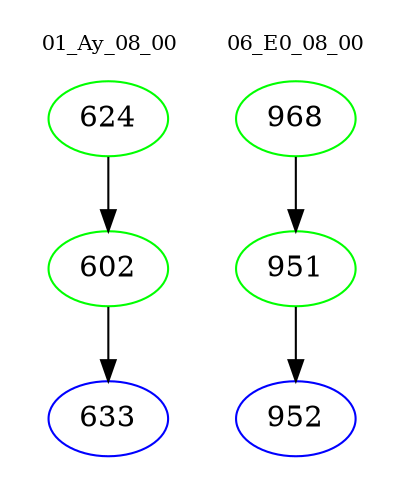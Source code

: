 digraph{
subgraph cluster_0 {
color = white
label = "01_Ay_08_00";
fontsize=10;
T0_624 [label="624", color="green"]
T0_624 -> T0_602 [color="black"]
T0_602 [label="602", color="green"]
T0_602 -> T0_633 [color="black"]
T0_633 [label="633", color="blue"]
}
subgraph cluster_1 {
color = white
label = "06_E0_08_00";
fontsize=10;
T1_968 [label="968", color="green"]
T1_968 -> T1_951 [color="black"]
T1_951 [label="951", color="green"]
T1_951 -> T1_952 [color="black"]
T1_952 [label="952", color="blue"]
}
}
